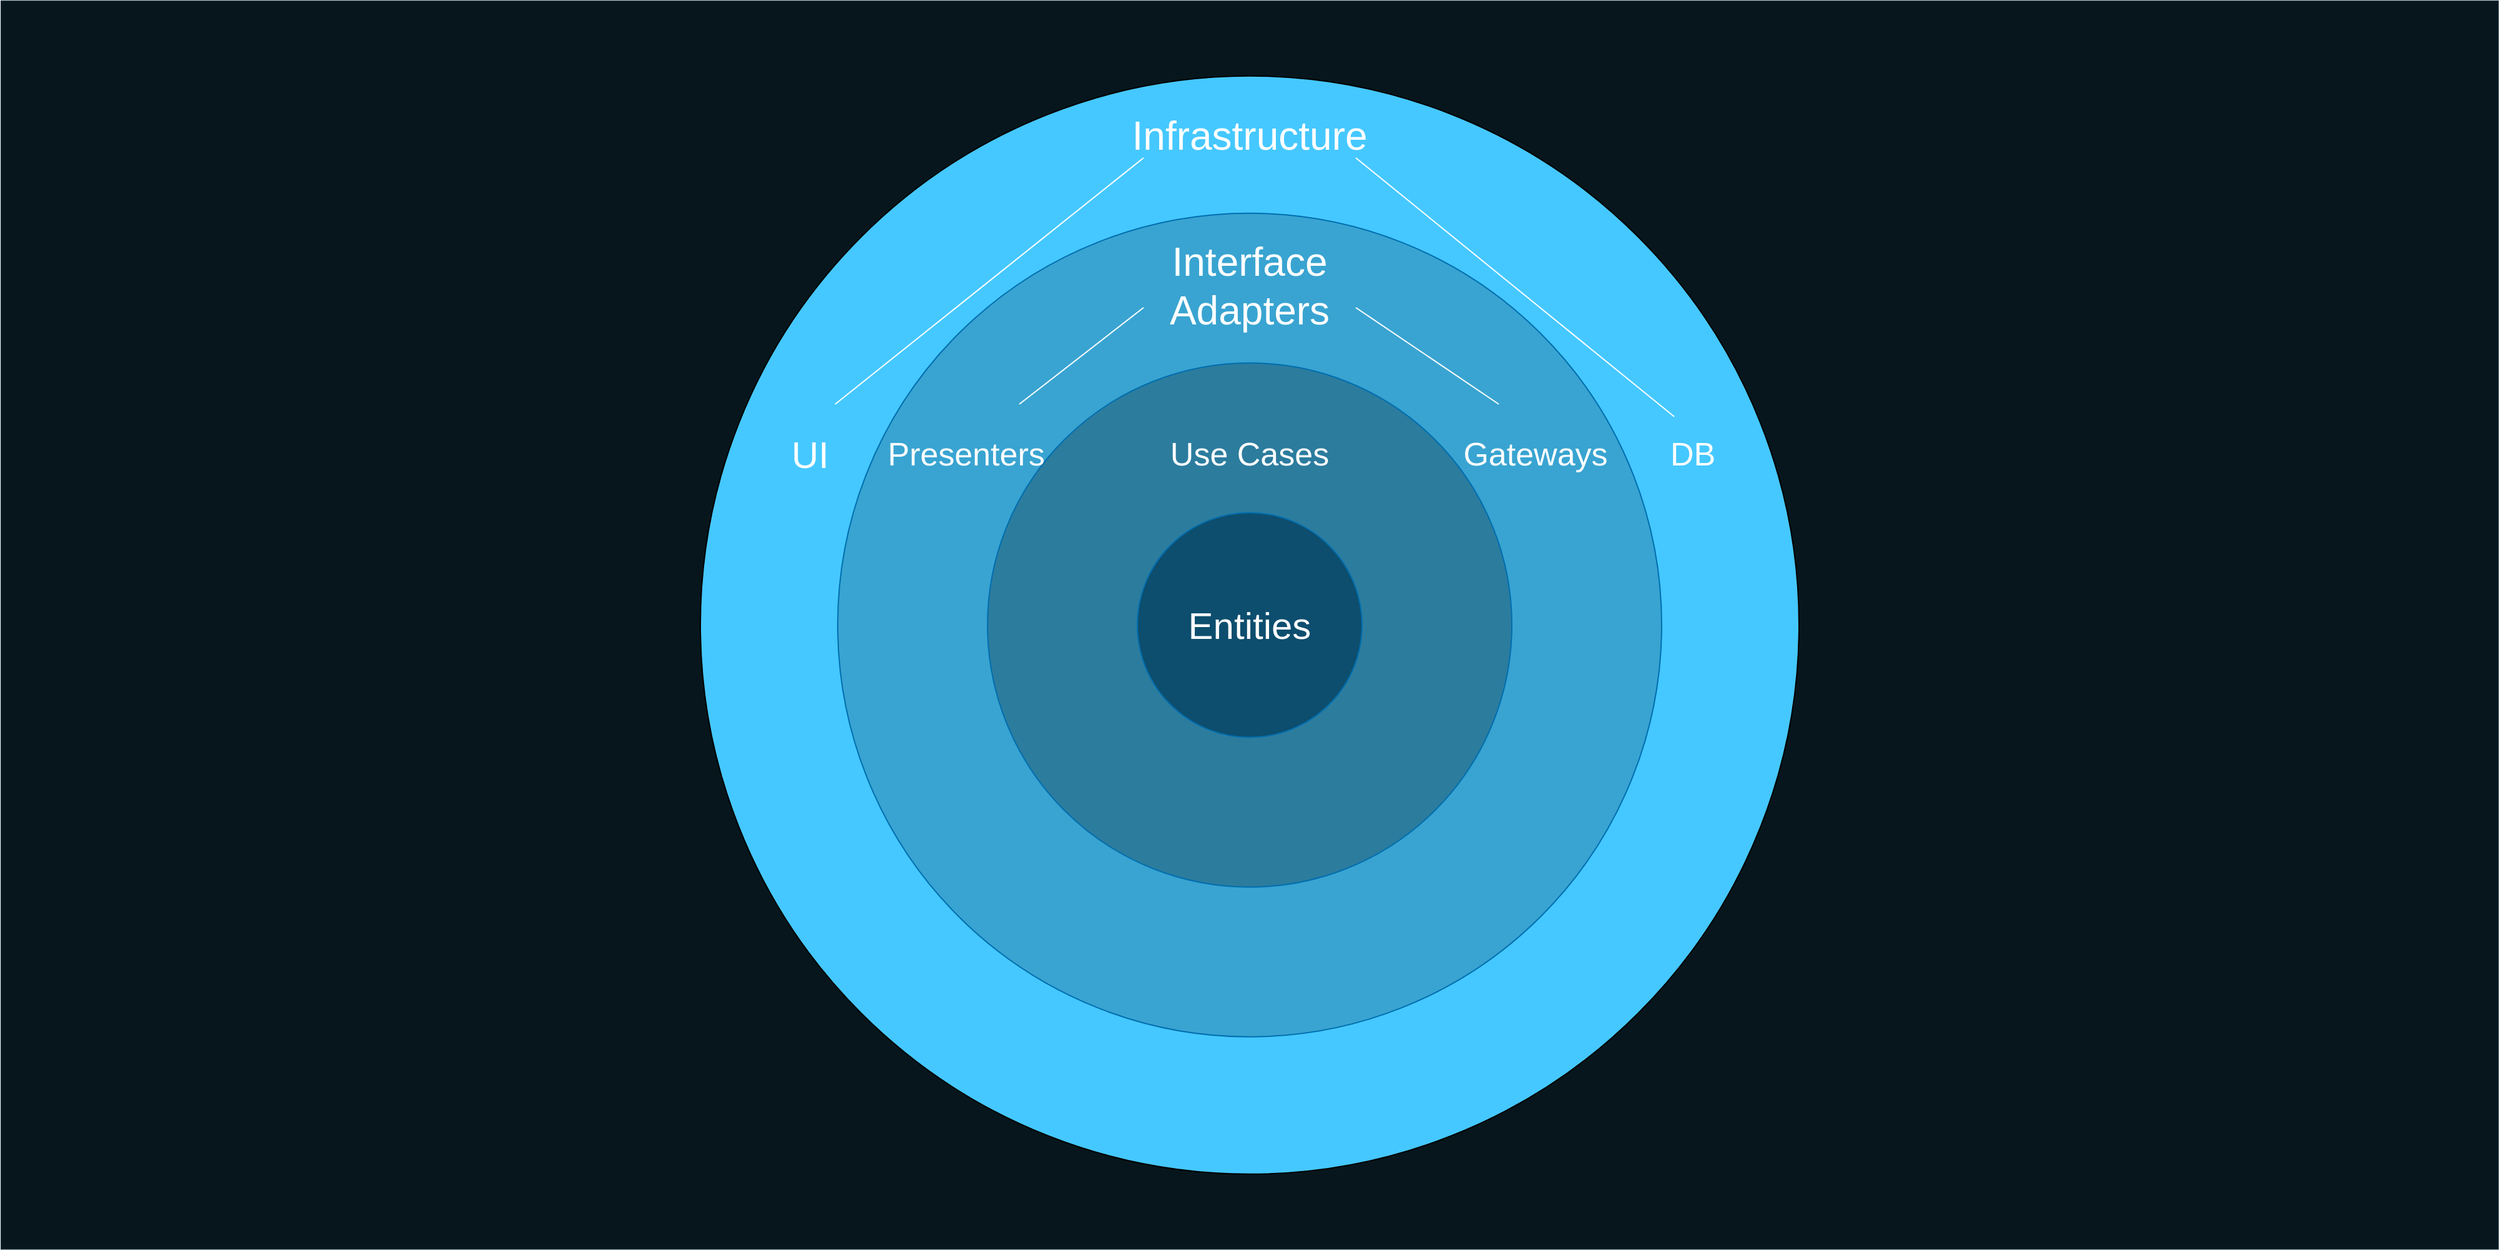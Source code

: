 <mxfile version="13.2.4" type="device"><diagram name="Page-1" id="b5b7bab2-c9e2-2cf4-8b2a-24fd1a2a6d21"><mxGraphModel dx="5325" dy="2813" grid="1" gridSize="10" guides="1" tooltips="1" connect="1" arrows="1" fold="1" page="1" pageScale="1" pageWidth="827" pageHeight="1169" background="#ffffff" math="0" shadow="0"><root><mxCell id="0"/><mxCell id="1" parent="0"/><mxCell id="crDRbli0xWPwZ9U8P9Jx-28" value="" style="rounded=0;whiteSpace=wrap;html=1;fillColor=#07161C;fontSize=30;fontColor=#FFFFFF;strokeColor=#0C242E;" parent="1" vertex="1"><mxGeometry x="-2440" y="-503.12" width="2000" height="1000" as="geometry"/></mxCell><mxCell id="crDRbli0xWPwZ9U8P9Jx-9" value="" style="ellipse;whiteSpace=wrap;html=1;aspect=fixed;fillColor=#45C8FF;fontSize=30;labelPosition=center;verticalLabelPosition=top;align=center;verticalAlign=bottom;" parent="1" vertex="1"><mxGeometry x="-1880" y="-443.12" width="880" height="880" as="geometry"/></mxCell><mxCell id="crDRbli0xWPwZ9U8P9Jx-5" value="" style="ellipse;whiteSpace=wrap;html=1;aspect=fixed;fillColor=#39A4D1;fontSize=30;labelPosition=center;verticalLabelPosition=top;align=center;verticalAlign=bottom;fontStyle=0;strokeColor=#006EAF;fontColor=#ffffff;" parent="1" vertex="1"><mxGeometry x="-1770" y="-333.12" width="660" height="660" as="geometry"/></mxCell><mxCell id="crDRbli0xWPwZ9U8P9Jx-3" value="" style="ellipse;whiteSpace=wrap;html=1;aspect=fixed;fillColor=#2C7C9E;fontSize=30;labelPosition=center;verticalLabelPosition=top;align=center;verticalAlign=bottom;strokeColor=#006EAF;fontColor=#ffffff;" parent="1" vertex="1"><mxGeometry x="-1650" y="-213.12" width="420" height="420" as="geometry"/></mxCell><mxCell id="crDRbli0xWPwZ9U8P9Jx-2" value="&lt;span style=&quot;font-weight: normal&quot;&gt;Entities&lt;/span&gt;" style="ellipse;whiteSpace=wrap;html=1;aspect=fixed;fillColor=#0D4E6E;fontSize=30;fontStyle=1;strokeColor=#006EAF;fontColor=#ffffff;" parent="1" vertex="1"><mxGeometry x="-1530" y="-93.12" width="180" height="180" as="geometry"/></mxCell><mxCell id="crDRbli0xWPwZ9U8P9Jx-4" value="Use Cases" style="text;html=1;strokeColor=none;fillColor=none;align=center;verticalAlign=middle;whiteSpace=wrap;rounded=0;fontSize=26;fontStyle=0;fontColor=#FFFFFF;" parent="1" vertex="1"><mxGeometry x="-1525" y="-175.12" width="170" height="70" as="geometry"/></mxCell><mxCell id="crDRbli0xWPwZ9U8P9Jx-6" value="Presenters" style="text;html=1;strokeColor=none;fillColor=none;align=center;verticalAlign=middle;whiteSpace=wrap;rounded=0;fontSize=26;fontStyle=0;fontColor=#FFFFFF;" parent="1" vertex="1"><mxGeometry x="-1752" y="-180.12" width="170" height="80" as="geometry"/></mxCell><mxCell id="crDRbli0xWPwZ9U8P9Jx-7" value="Gateways" style="text;html=1;strokeColor=none;fillColor=none;align=center;verticalAlign=middle;whiteSpace=wrap;rounded=0;fontSize=26;fontStyle=0;fontColor=#FFFFFF;" parent="1" vertex="1"><mxGeometry x="-1270" y="-180.12" width="118" height="80" as="geometry"/></mxCell><mxCell id="crDRbli0xWPwZ9U8P9Jx-10" value="DB" style="text;html=1;strokeColor=none;fillColor=none;align=center;verticalAlign=middle;whiteSpace=wrap;rounded=0;fontSize=26;fontStyle=0;fontColor=#FFFFFF;" parent="1" vertex="1"><mxGeometry x="-1140" y="-165.12" width="110" height="50" as="geometry"/></mxCell><mxCell id="crDRbli0xWPwZ9U8P9Jx-11" value="UI" style="text;html=1;strokeColor=none;fillColor=none;align=center;verticalAlign=middle;whiteSpace=wrap;rounded=0;fontSize=30;fontStyle=0;fontColor=#FFFFFF;" parent="1" vertex="1"><mxGeometry x="-1832" y="-180.12" width="80" height="80" as="geometry"/></mxCell><mxCell id="KN3CI6yh6VGvBSLB6Sde-9" value="Interface Adapters" style="text;html=1;strokeColor=none;fillColor=none;align=center;verticalAlign=middle;whiteSpace=wrap;rounded=0;fontSize=32;fontStyle=0;fontColor=#FFFFFF;" parent="1" vertex="1"><mxGeometry x="-1525" y="-310" width="170" height="70" as="geometry"/></mxCell><mxCell id="KN3CI6yh6VGvBSLB6Sde-10" value="Infrastructure" style="text;html=1;strokeColor=none;fillColor=none;align=center;verticalAlign=middle;whiteSpace=wrap;rounded=0;fontSize=32;fontStyle=0;fontColor=#FFFFFF;" parent="1" vertex="1"><mxGeometry x="-1525" y="-430" width="170" height="70" as="geometry"/></mxCell><mxCell id="KN3CI6yh6VGvBSLB6Sde-12" value="" style="endArrow=none;html=1;labelBackgroundColor=none;strokeColor=#FFFFFF;strokeWidth=1;fontSize=32;fontColor=#FFFFFF;entryX=0;entryY=0.75;entryDx=0;entryDy=0;exitX=0.75;exitY=0;exitDx=0;exitDy=0;" parent="1" source="crDRbli0xWPwZ9U8P9Jx-6" target="KN3CI6yh6VGvBSLB6Sde-9" edge="1"><mxGeometry width="50" height="50" relative="1" as="geometry"><mxPoint x="-2250" y="10" as="sourcePoint"/><mxPoint x="-2200" y="-40" as="targetPoint"/></mxGeometry></mxCell><mxCell id="KN3CI6yh6VGvBSLB6Sde-13" value="" style="endArrow=none;html=1;labelBackgroundColor=none;strokeColor=#FFFFFF;strokeWidth=1;fontSize=32;fontColor=#FFFFFF;entryX=1;entryY=0.75;entryDx=0;entryDy=0;exitX=0.25;exitY=0;exitDx=0;exitDy=0;" parent="1" source="crDRbli0xWPwZ9U8P9Jx-7" target="KN3CI6yh6VGvBSLB6Sde-9" edge="1"><mxGeometry width="50" height="50" relative="1" as="geometry"><mxPoint x="-1614.5" y="-170.12" as="sourcePoint"/><mxPoint x="-1515.0" y="-247.5" as="targetPoint"/></mxGeometry></mxCell><mxCell id="KN3CI6yh6VGvBSLB6Sde-14" value="" style="endArrow=none;html=1;labelBackgroundColor=none;strokeColor=#FFFFFF;strokeWidth=1;fontSize=32;fontColor=#FFFFFF;entryX=0;entryY=0.75;entryDx=0;entryDy=0;exitX=0.75;exitY=0;exitDx=0;exitDy=0;" parent="1" source="crDRbli0xWPwZ9U8P9Jx-11" target="KN3CI6yh6VGvBSLB6Sde-10" edge="1"><mxGeometry width="50" height="50" relative="1" as="geometry"><mxPoint x="-1604.5" y="-160.12" as="sourcePoint"/><mxPoint x="-1505.0" y="-237.5" as="targetPoint"/></mxGeometry></mxCell><mxCell id="KN3CI6yh6VGvBSLB6Sde-15" value="" style="endArrow=none;html=1;labelBackgroundColor=none;strokeColor=#FFFFFF;strokeWidth=1;fontSize=32;fontColor=#FFFFFF;entryX=1;entryY=0.75;entryDx=0;entryDy=0;exitX=0.364;exitY=-0.1;exitDx=0;exitDy=0;exitPerimeter=0;" parent="1" source="crDRbli0xWPwZ9U8P9Jx-10" target="KN3CI6yh6VGvBSLB6Sde-10" edge="1"><mxGeometry width="50" height="50" relative="1" as="geometry"><mxPoint x="-1762" y="-170.12" as="sourcePoint"/><mxPoint x="-1515.0" y="-367.5" as="targetPoint"/></mxGeometry></mxCell></root></mxGraphModel></diagram></mxfile>
